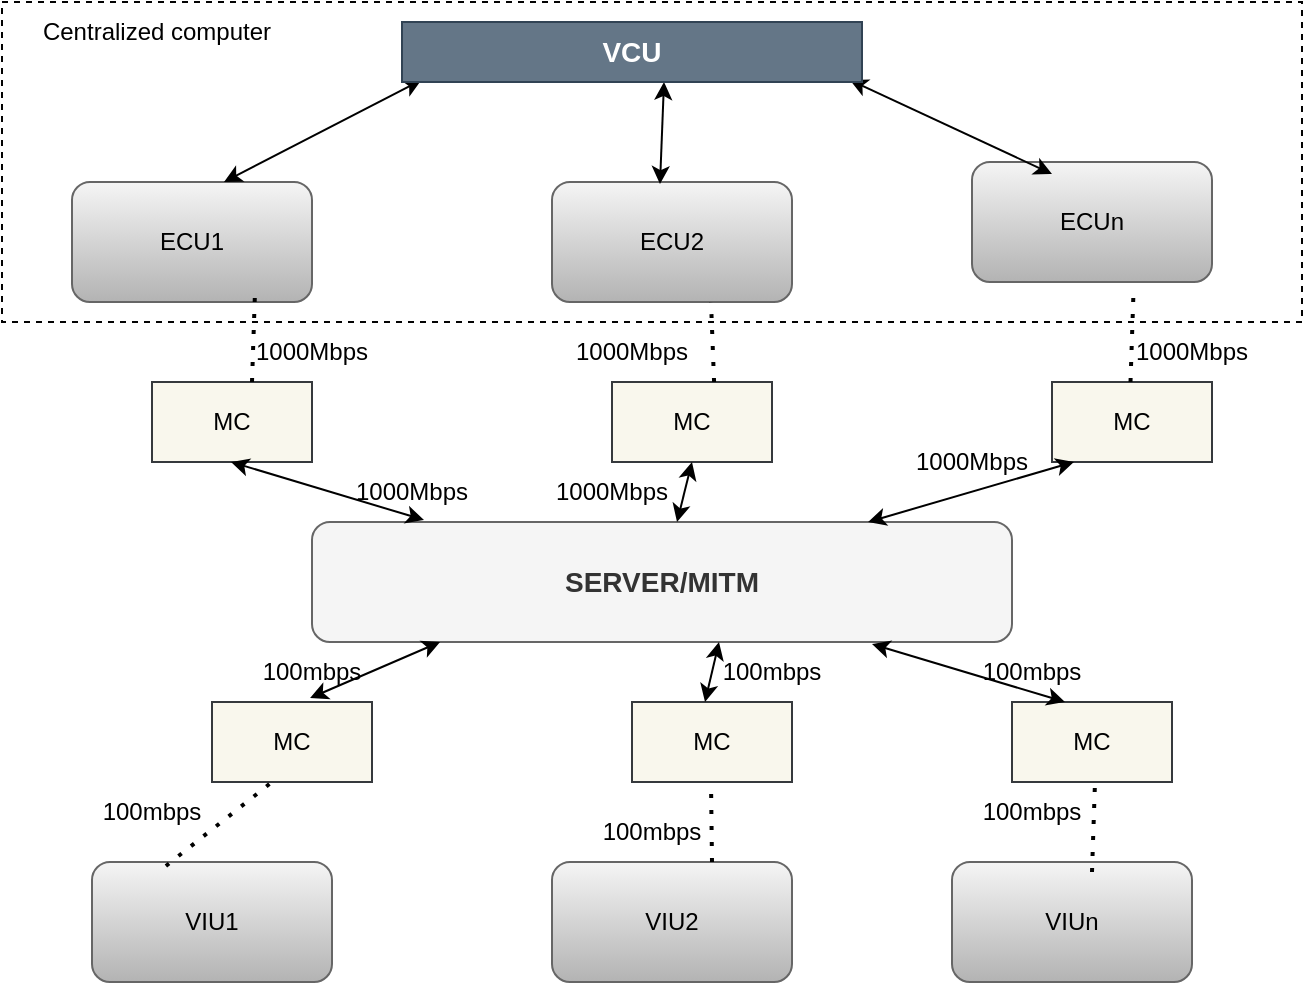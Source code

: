 <mxfile version="24.3.0" type="github">
  <diagram name="Page-1" id="zO6RmrkYbcABOhL9g-xg">
    <mxGraphModel dx="1434" dy="900" grid="1" gridSize="10" guides="1" tooltips="1" connect="1" arrows="1" fold="1" page="1" pageScale="1" pageWidth="850" pageHeight="1100" math="0" shadow="0">
      <root>
        <mxCell id="0" />
        <mxCell id="1" parent="0" />
        <mxCell id="hEehkBUqV5FpCipVYmQF-1" value="&lt;font style=&quot;font-size: 14px;&quot;&gt;&lt;b&gt;SERVER/MITM&lt;/b&gt;&lt;/font&gt;" style="rounded=1;whiteSpace=wrap;html=1;fillColor=#f5f5f5;fontColor=#333333;strokeColor=#666666;" parent="1" vertex="1">
          <mxGeometry x="300" y="290" width="350" height="60" as="geometry" />
        </mxCell>
        <mxCell id="hEehkBUqV5FpCipVYmQF-2" value="ECU1" style="rounded=1;whiteSpace=wrap;html=1;fillColor=#f5f5f5;gradientColor=#b3b3b3;strokeColor=#666666;" parent="1" vertex="1">
          <mxGeometry x="180" y="120" width="120" height="60" as="geometry" />
        </mxCell>
        <mxCell id="hEehkBUqV5FpCipVYmQF-3" value="ECU2" style="rounded=1;whiteSpace=wrap;html=1;fillColor=#f5f5f5;gradientColor=#b3b3b3;strokeColor=#666666;" parent="1" vertex="1">
          <mxGeometry x="420" y="120" width="120" height="60" as="geometry" />
        </mxCell>
        <mxCell id="hEehkBUqV5FpCipVYmQF-4" value="ECUn" style="rounded=1;whiteSpace=wrap;html=1;fillColor=#f5f5f5;gradientColor=#b3b3b3;strokeColor=#666666;" parent="1" vertex="1">
          <mxGeometry x="630" y="110" width="120" height="60" as="geometry" />
        </mxCell>
        <mxCell id="hEehkBUqV5FpCipVYmQF-6" value="MC" style="rounded=0;whiteSpace=wrap;html=1;fillColor=#f9f7ed;strokeColor=#36393d;" parent="1" vertex="1">
          <mxGeometry x="220" y="220" width="80" height="40" as="geometry" />
        </mxCell>
        <mxCell id="hEehkBUqV5FpCipVYmQF-7" value="MC" style="rounded=0;whiteSpace=wrap;html=1;fillColor=#f9f7ed;strokeColor=#36393d;" parent="1" vertex="1">
          <mxGeometry x="450" y="220" width="80" height="40" as="geometry" />
        </mxCell>
        <mxCell id="hEehkBUqV5FpCipVYmQF-8" value="MC" style="rounded=0;whiteSpace=wrap;html=1;fillColor=#f9f7ed;strokeColor=#36393d;" parent="1" vertex="1">
          <mxGeometry x="670" y="220" width="80" height="40" as="geometry" />
        </mxCell>
        <mxCell id="hEehkBUqV5FpCipVYmQF-9" value="MC" style="rounded=0;whiteSpace=wrap;html=1;fillColor=#f9f7ed;strokeColor=#36393d;" parent="1" vertex="1">
          <mxGeometry x="250" y="380" width="80" height="40" as="geometry" />
        </mxCell>
        <mxCell id="hEehkBUqV5FpCipVYmQF-10" value="MC" style="rounded=0;whiteSpace=wrap;html=1;fillColor=#f9f7ed;strokeColor=#36393d;" parent="1" vertex="1">
          <mxGeometry x="460" y="380" width="80" height="40" as="geometry" />
        </mxCell>
        <mxCell id="hEehkBUqV5FpCipVYmQF-11" value="MC" style="rounded=0;whiteSpace=wrap;html=1;fillColor=#f9f7ed;strokeColor=#36393d;" parent="1" vertex="1">
          <mxGeometry x="650" y="380" width="80" height="40" as="geometry" />
        </mxCell>
        <mxCell id="hEehkBUqV5FpCipVYmQF-12" value="VIU1" style="rounded=1;whiteSpace=wrap;html=1;fillColor=#f5f5f5;gradientColor=#b3b3b3;strokeColor=#666666;" parent="1" vertex="1">
          <mxGeometry x="190" y="460" width="120" height="60" as="geometry" />
        </mxCell>
        <mxCell id="hEehkBUqV5FpCipVYmQF-13" value="VIU2" style="rounded=1;whiteSpace=wrap;html=1;fillColor=#f5f5f5;gradientColor=#b3b3b3;strokeColor=#666666;" parent="1" vertex="1">
          <mxGeometry x="420" y="460" width="120" height="60" as="geometry" />
        </mxCell>
        <mxCell id="hEehkBUqV5FpCipVYmQF-14" value="VIUn" style="rounded=1;whiteSpace=wrap;html=1;fillColor=#f5f5f5;gradientColor=#b3b3b3;strokeColor=#666666;" parent="1" vertex="1">
          <mxGeometry x="620" y="460" width="120" height="60" as="geometry" />
        </mxCell>
        <mxCell id="FEkILQDtFKam8nvTwovf-4" value="" style="endArrow=classic;startArrow=classic;html=1;rounded=0;entryX=0.161;entryY=0.983;entryDx=0;entryDy=0;entryPerimeter=0;exitX=0.633;exitY=0;exitDx=0;exitDy=0;exitPerimeter=0;" edge="1" parent="1" source="hEehkBUqV5FpCipVYmQF-2">
          <mxGeometry width="50" height="50" relative="1" as="geometry">
            <mxPoint x="180" y="110" as="sourcePoint" />
            <mxPoint x="354.74" y="68.98" as="targetPoint" />
          </mxGeometry>
        </mxCell>
        <mxCell id="FEkILQDtFKam8nvTwovf-5" value="" style="endArrow=classic;startArrow=classic;html=1;rounded=0;entryX=0.148;entryY=1.067;entryDx=0;entryDy=0;entryPerimeter=0;exitX=0.45;exitY=0.017;exitDx=0;exitDy=0;exitPerimeter=0;" edge="1" parent="1" source="hEehkBUqV5FpCipVYmQF-3">
          <mxGeometry width="50" height="50" relative="1" as="geometry">
            <mxPoint x="484" y="116" as="sourcePoint" />
            <mxPoint x="476" y="70" as="targetPoint" />
          </mxGeometry>
        </mxCell>
        <mxCell id="FEkILQDtFKam8nvTwovf-6" value="" style="endArrow=classic;startArrow=classic;html=1;rounded=0;entryX=0.791;entryY=0.983;entryDx=0;entryDy=0;entryPerimeter=0;exitX=0.633;exitY=0;exitDx=0;exitDy=0;exitPerimeter=0;" edge="1" parent="1">
          <mxGeometry width="50" height="50" relative="1" as="geometry">
            <mxPoint x="670" y="116" as="sourcePoint" />
            <mxPoint x="568.94" y="68.98" as="targetPoint" />
          </mxGeometry>
        </mxCell>
        <mxCell id="FEkILQDtFKam8nvTwovf-7" value="" style="endArrow=classic;startArrow=classic;html=1;rounded=0;entryX=0.161;entryY=0.983;entryDx=0;entryDy=0;entryPerimeter=0;exitX=0.16;exitY=-0.017;exitDx=0;exitDy=0;exitPerimeter=0;" edge="1" parent="1" source="hEehkBUqV5FpCipVYmQF-1">
          <mxGeometry width="50" height="50" relative="1" as="geometry">
            <mxPoint x="259.5" y="311" as="sourcePoint" />
            <mxPoint x="259.5" y="260" as="targetPoint" />
          </mxGeometry>
        </mxCell>
        <mxCell id="FEkILQDtFKam8nvTwovf-8" value="" style="endArrow=classic;startArrow=classic;html=1;rounded=0;entryX=0.161;entryY=0.983;entryDx=0;entryDy=0;entryPerimeter=0;" edge="1" parent="1" source="hEehkBUqV5FpCipVYmQF-1">
          <mxGeometry width="50" height="50" relative="1" as="geometry">
            <mxPoint x="490" y="280" as="sourcePoint" />
            <mxPoint x="490" y="260" as="targetPoint" />
          </mxGeometry>
        </mxCell>
        <mxCell id="FEkILQDtFKam8nvTwovf-9" value="" style="endArrow=classic;startArrow=classic;html=1;rounded=0;entryX=0.148;entryY=1.067;entryDx=0;entryDy=0;entryPerimeter=0;" edge="1" parent="1" source="hEehkBUqV5FpCipVYmQF-1">
          <mxGeometry width="50" height="50" relative="1" as="geometry">
            <mxPoint x="679" y="311" as="sourcePoint" />
            <mxPoint x="681" y="260" as="targetPoint" />
          </mxGeometry>
        </mxCell>
        <mxCell id="FEkILQDtFKam8nvTwovf-10" value="" style="endArrow=classic;startArrow=classic;html=1;rounded=0;entryX=0.183;entryY=1;entryDx=0;entryDy=0;entryPerimeter=0;exitX=0.613;exitY=-0.05;exitDx=0;exitDy=0;exitPerimeter=0;" edge="1" parent="1" source="hEehkBUqV5FpCipVYmQF-9" target="hEehkBUqV5FpCipVYmQF-1">
          <mxGeometry width="50" height="50" relative="1" as="geometry">
            <mxPoint x="436.5" y="389" as="sourcePoint" />
            <mxPoint x="340" y="360" as="targetPoint" />
          </mxGeometry>
        </mxCell>
        <mxCell id="FEkILQDtFKam8nvTwovf-11" value="" style="endArrow=classic;startArrow=classic;html=1;rounded=0;entryX=0.161;entryY=0.983;entryDx=0;entryDy=0;entryPerimeter=0;exitX=0.16;exitY=-0.017;exitDx=0;exitDy=0;exitPerimeter=0;" edge="1" parent="1">
          <mxGeometry width="50" height="50" relative="1" as="geometry">
            <mxPoint x="676.5" y="380" as="sourcePoint" />
            <mxPoint x="580" y="351" as="targetPoint" />
          </mxGeometry>
        </mxCell>
        <mxCell id="FEkILQDtFKam8nvTwovf-12" value="" style="endArrow=classic;startArrow=classic;html=1;rounded=0;entryX=0.161;entryY=0.983;entryDx=0;entryDy=0;entryPerimeter=0;" edge="1" parent="1">
          <mxGeometry width="50" height="50" relative="1" as="geometry">
            <mxPoint x="496.5" y="380" as="sourcePoint" />
            <mxPoint x="503.5" y="350" as="targetPoint" />
          </mxGeometry>
        </mxCell>
        <mxCell id="FEkILQDtFKam8nvTwovf-13" value="" style="endArrow=none;dashed=1;html=1;dashPattern=1 3;strokeWidth=2;rounded=0;" edge="1" parent="1">
          <mxGeometry width="50" height="50" relative="1" as="geometry">
            <mxPoint x="500" y="460" as="sourcePoint" />
            <mxPoint x="499.5" y="420" as="targetPoint" />
          </mxGeometry>
        </mxCell>
        <mxCell id="FEkILQDtFKam8nvTwovf-15" value="" style="endArrow=none;dashed=1;html=1;dashPattern=1 3;strokeWidth=2;rounded=0;exitX=0.308;exitY=0.033;exitDx=0;exitDy=0;exitPerimeter=0;" edge="1" parent="1" source="hEehkBUqV5FpCipVYmQF-12">
          <mxGeometry width="50" height="50" relative="1" as="geometry">
            <mxPoint x="280" y="490" as="sourcePoint" />
            <mxPoint x="280" y="420" as="targetPoint" />
          </mxGeometry>
        </mxCell>
        <mxCell id="FEkILQDtFKam8nvTwovf-16" value="" style="endArrow=none;dashed=1;html=1;dashPattern=1 3;strokeWidth=2;rounded=0;exitX=0.638;exitY=0;exitDx=0;exitDy=0;exitPerimeter=0;" edge="1" parent="1" source="hEehkBUqV5FpCipVYmQF-7">
          <mxGeometry width="50" height="50" relative="1" as="geometry">
            <mxPoint x="500" y="230" as="sourcePoint" />
            <mxPoint x="499.5" y="180" as="targetPoint" />
          </mxGeometry>
        </mxCell>
        <mxCell id="FEkILQDtFKam8nvTwovf-17" value="" style="endArrow=none;dashed=1;html=1;dashPattern=1 3;strokeWidth=2;rounded=0;exitX=0.35;exitY=-0.125;exitDx=0;exitDy=0;exitPerimeter=0;" edge="1" parent="1">
          <mxGeometry width="50" height="50" relative="1" as="geometry">
            <mxPoint x="270" y="220" as="sourcePoint" />
            <mxPoint x="271.5" y="175" as="targetPoint" />
          </mxGeometry>
        </mxCell>
        <mxCell id="FEkILQDtFKam8nvTwovf-18" value="" style="endArrow=none;dashed=1;html=1;dashPattern=1 3;strokeWidth=2;rounded=0;exitX=0.35;exitY=-0.125;exitDx=0;exitDy=0;exitPerimeter=0;" edge="1" parent="1">
          <mxGeometry width="50" height="50" relative="1" as="geometry">
            <mxPoint x="709.25" y="220" as="sourcePoint" />
            <mxPoint x="710.75" y="175" as="targetPoint" />
          </mxGeometry>
        </mxCell>
        <mxCell id="FEkILQDtFKam8nvTwovf-19" value="" style="endArrow=none;dashed=1;html=1;dashPattern=1 3;strokeWidth=2;rounded=0;exitX=0.35;exitY=-0.125;exitDx=0;exitDy=0;exitPerimeter=0;" edge="1" parent="1">
          <mxGeometry width="50" height="50" relative="1" as="geometry">
            <mxPoint x="690" y="465" as="sourcePoint" />
            <mxPoint x="691.5" y="420" as="targetPoint" />
          </mxGeometry>
        </mxCell>
        <mxCell id="FEkILQDtFKam8nvTwovf-20" value="1000Mbps" style="text;html=1;align=center;verticalAlign=middle;whiteSpace=wrap;rounded=0;" vertex="1" parent="1">
          <mxGeometry x="270" y="190" width="60" height="30" as="geometry" />
        </mxCell>
        <mxCell id="FEkILQDtFKam8nvTwovf-21" value="1000Mbps" style="text;html=1;align=center;verticalAlign=middle;whiteSpace=wrap;rounded=0;" vertex="1" parent="1">
          <mxGeometry x="420" y="260" width="60" height="30" as="geometry" />
        </mxCell>
        <mxCell id="FEkILQDtFKam8nvTwovf-22" value="1000Mbps" style="text;html=1;align=center;verticalAlign=middle;whiteSpace=wrap;rounded=0;" vertex="1" parent="1">
          <mxGeometry x="600" y="250" width="60" height="20" as="geometry" />
        </mxCell>
        <mxCell id="FEkILQDtFKam8nvTwovf-24" value="100mbps" style="text;html=1;align=center;verticalAlign=middle;whiteSpace=wrap;rounded=0;" vertex="1" parent="1">
          <mxGeometry x="190" y="420" width="60" height="30" as="geometry" />
        </mxCell>
        <mxCell id="FEkILQDtFKam8nvTwovf-25" value="100mbps" style="text;html=1;align=center;verticalAlign=middle;whiteSpace=wrap;rounded=0;" vertex="1" parent="1">
          <mxGeometry x="440" y="430" width="60" height="30" as="geometry" />
        </mxCell>
        <mxCell id="FEkILQDtFKam8nvTwovf-26" value="100mbps" style="text;html=1;align=center;verticalAlign=middle;whiteSpace=wrap;rounded=0;" vertex="1" parent="1">
          <mxGeometry x="630" y="420" width="60" height="30" as="geometry" />
        </mxCell>
        <mxCell id="FEkILQDtFKam8nvTwovf-28" value="100mbps" style="text;html=1;align=center;verticalAlign=middle;whiteSpace=wrap;rounded=0;" vertex="1" parent="1">
          <mxGeometry x="270" y="350" width="60" height="30" as="geometry" />
        </mxCell>
        <mxCell id="FEkILQDtFKam8nvTwovf-29" value="100mbps" style="text;html=1;align=center;verticalAlign=middle;whiteSpace=wrap;rounded=0;" vertex="1" parent="1">
          <mxGeometry x="500" y="350" width="60" height="30" as="geometry" />
        </mxCell>
        <mxCell id="FEkILQDtFKam8nvTwovf-30" value="100mbps" style="text;html=1;align=center;verticalAlign=middle;whiteSpace=wrap;rounded=0;" vertex="1" parent="1">
          <mxGeometry x="630" y="350" width="60" height="30" as="geometry" />
        </mxCell>
        <mxCell id="FEkILQDtFKam8nvTwovf-32" value="1000Mbps" style="text;html=1;align=center;verticalAlign=middle;whiteSpace=wrap;rounded=0;" vertex="1" parent="1">
          <mxGeometry x="320" y="260" width="60" height="30" as="geometry" />
        </mxCell>
        <mxCell id="FEkILQDtFKam8nvTwovf-34" value="1000Mbps" style="text;html=1;align=center;verticalAlign=middle;whiteSpace=wrap;rounded=0;" vertex="1" parent="1">
          <mxGeometry x="430" y="190" width="60" height="30" as="geometry" />
        </mxCell>
        <mxCell id="FEkILQDtFKam8nvTwovf-35" value="1000Mbps" style="text;html=1;align=center;verticalAlign=middle;whiteSpace=wrap;rounded=0;" vertex="1" parent="1">
          <mxGeometry x="710" y="190" width="60" height="30" as="geometry" />
        </mxCell>
        <mxCell id="FEkILQDtFKam8nvTwovf-36" value="" style="text;html=1;align=center;verticalAlign=middle;whiteSpace=wrap;rounded=0;fillColor=none;strokeColor=#030303;dashed=1;" vertex="1" parent="1">
          <mxGeometry x="145" y="30" width="650" height="160" as="geometry" />
        </mxCell>
        <mxCell id="FEkILQDtFKam8nvTwovf-39" value="&lt;b&gt;&lt;font style=&quot;font-size: 14px;&quot;&gt;VCU&lt;/font&gt;&lt;/b&gt;" style="rounded=0;whiteSpace=wrap;html=1;fillColor=#647687;strokeColor=#314354;fontColor=#ffffff;" vertex="1" parent="1">
          <mxGeometry x="345" y="40" width="230" height="30" as="geometry" />
        </mxCell>
        <mxCell id="FEkILQDtFKam8nvTwovf-40" value="Centralized computer" style="text;html=1;align=center;verticalAlign=middle;whiteSpace=wrap;rounded=0;" vertex="1" parent="1">
          <mxGeometry x="145" y="30" width="155" height="30" as="geometry" />
        </mxCell>
      </root>
    </mxGraphModel>
  </diagram>
</mxfile>
